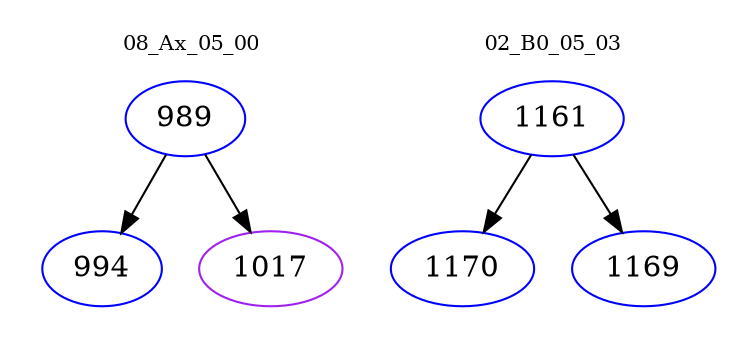 digraph{
subgraph cluster_0 {
color = white
label = "08_Ax_05_00";
fontsize=10;
T0_989 [label="989", color="blue"]
T0_989 -> T0_994 [color="black"]
T0_994 [label="994", color="blue"]
T0_989 -> T0_1017 [color="black"]
T0_1017 [label="1017", color="purple"]
}
subgraph cluster_1 {
color = white
label = "02_B0_05_03";
fontsize=10;
T1_1161 [label="1161", color="blue"]
T1_1161 -> T1_1170 [color="black"]
T1_1170 [label="1170", color="blue"]
T1_1161 -> T1_1169 [color="black"]
T1_1169 [label="1169", color="blue"]
}
}
